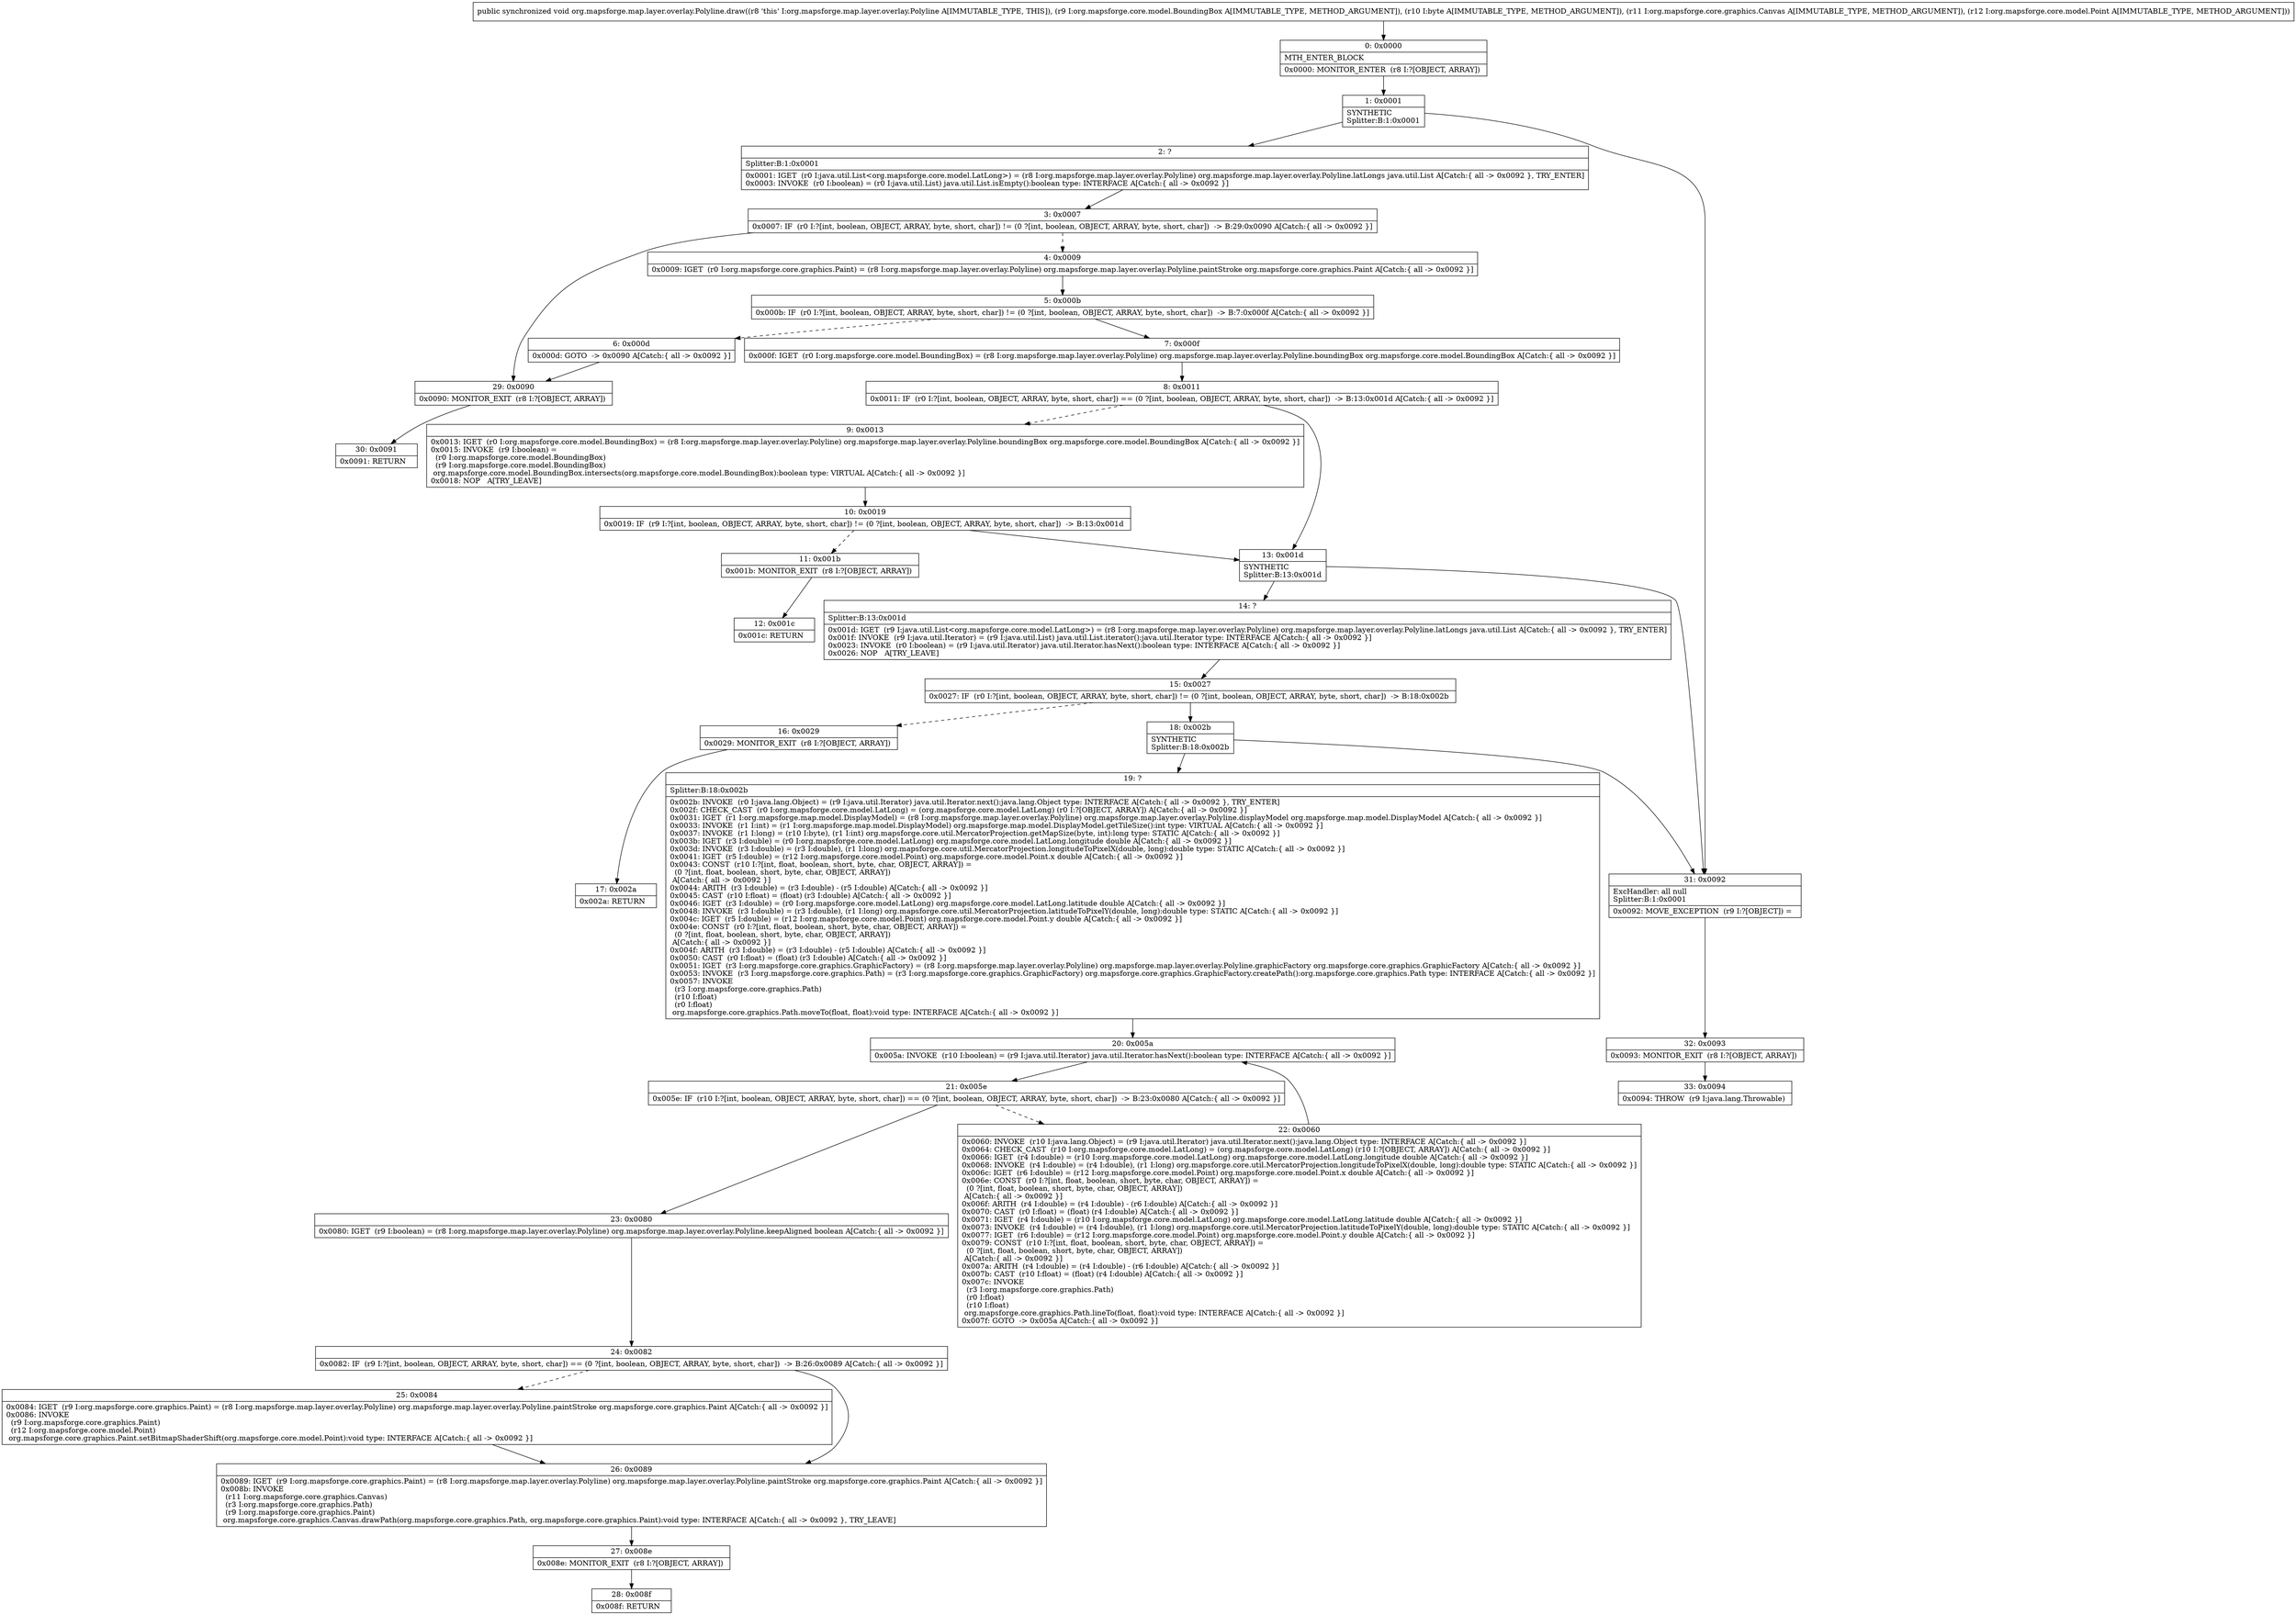 digraph "CFG fororg.mapsforge.map.layer.overlay.Polyline.draw(Lorg\/mapsforge\/core\/model\/BoundingBox;BLorg\/mapsforge\/core\/graphics\/Canvas;Lorg\/mapsforge\/core\/model\/Point;)V" {
Node_0 [shape=record,label="{0\:\ 0x0000|MTH_ENTER_BLOCK\l|0x0000: MONITOR_ENTER  (r8 I:?[OBJECT, ARRAY]) \l}"];
Node_1 [shape=record,label="{1\:\ 0x0001|SYNTHETIC\lSplitter:B:1:0x0001\l}"];
Node_2 [shape=record,label="{2\:\ ?|Splitter:B:1:0x0001\l|0x0001: IGET  (r0 I:java.util.List\<org.mapsforge.core.model.LatLong\>) = (r8 I:org.mapsforge.map.layer.overlay.Polyline) org.mapsforge.map.layer.overlay.Polyline.latLongs java.util.List A[Catch:\{ all \-\> 0x0092 \}, TRY_ENTER]\l0x0003: INVOKE  (r0 I:boolean) = (r0 I:java.util.List) java.util.List.isEmpty():boolean type: INTERFACE A[Catch:\{ all \-\> 0x0092 \}]\l}"];
Node_3 [shape=record,label="{3\:\ 0x0007|0x0007: IF  (r0 I:?[int, boolean, OBJECT, ARRAY, byte, short, char]) != (0 ?[int, boolean, OBJECT, ARRAY, byte, short, char])  \-\> B:29:0x0090 A[Catch:\{ all \-\> 0x0092 \}]\l}"];
Node_4 [shape=record,label="{4\:\ 0x0009|0x0009: IGET  (r0 I:org.mapsforge.core.graphics.Paint) = (r8 I:org.mapsforge.map.layer.overlay.Polyline) org.mapsforge.map.layer.overlay.Polyline.paintStroke org.mapsforge.core.graphics.Paint A[Catch:\{ all \-\> 0x0092 \}]\l}"];
Node_5 [shape=record,label="{5\:\ 0x000b|0x000b: IF  (r0 I:?[int, boolean, OBJECT, ARRAY, byte, short, char]) != (0 ?[int, boolean, OBJECT, ARRAY, byte, short, char])  \-\> B:7:0x000f A[Catch:\{ all \-\> 0x0092 \}]\l}"];
Node_6 [shape=record,label="{6\:\ 0x000d|0x000d: GOTO  \-\> 0x0090 A[Catch:\{ all \-\> 0x0092 \}]\l}"];
Node_7 [shape=record,label="{7\:\ 0x000f|0x000f: IGET  (r0 I:org.mapsforge.core.model.BoundingBox) = (r8 I:org.mapsforge.map.layer.overlay.Polyline) org.mapsforge.map.layer.overlay.Polyline.boundingBox org.mapsforge.core.model.BoundingBox A[Catch:\{ all \-\> 0x0092 \}]\l}"];
Node_8 [shape=record,label="{8\:\ 0x0011|0x0011: IF  (r0 I:?[int, boolean, OBJECT, ARRAY, byte, short, char]) == (0 ?[int, boolean, OBJECT, ARRAY, byte, short, char])  \-\> B:13:0x001d A[Catch:\{ all \-\> 0x0092 \}]\l}"];
Node_9 [shape=record,label="{9\:\ 0x0013|0x0013: IGET  (r0 I:org.mapsforge.core.model.BoundingBox) = (r8 I:org.mapsforge.map.layer.overlay.Polyline) org.mapsforge.map.layer.overlay.Polyline.boundingBox org.mapsforge.core.model.BoundingBox A[Catch:\{ all \-\> 0x0092 \}]\l0x0015: INVOKE  (r9 I:boolean) = \l  (r0 I:org.mapsforge.core.model.BoundingBox)\l  (r9 I:org.mapsforge.core.model.BoundingBox)\l org.mapsforge.core.model.BoundingBox.intersects(org.mapsforge.core.model.BoundingBox):boolean type: VIRTUAL A[Catch:\{ all \-\> 0x0092 \}]\l0x0018: NOP   A[TRY_LEAVE]\l}"];
Node_10 [shape=record,label="{10\:\ 0x0019|0x0019: IF  (r9 I:?[int, boolean, OBJECT, ARRAY, byte, short, char]) != (0 ?[int, boolean, OBJECT, ARRAY, byte, short, char])  \-\> B:13:0x001d \l}"];
Node_11 [shape=record,label="{11\:\ 0x001b|0x001b: MONITOR_EXIT  (r8 I:?[OBJECT, ARRAY]) \l}"];
Node_12 [shape=record,label="{12\:\ 0x001c|0x001c: RETURN   \l}"];
Node_13 [shape=record,label="{13\:\ 0x001d|SYNTHETIC\lSplitter:B:13:0x001d\l}"];
Node_14 [shape=record,label="{14\:\ ?|Splitter:B:13:0x001d\l|0x001d: IGET  (r9 I:java.util.List\<org.mapsforge.core.model.LatLong\>) = (r8 I:org.mapsforge.map.layer.overlay.Polyline) org.mapsforge.map.layer.overlay.Polyline.latLongs java.util.List A[Catch:\{ all \-\> 0x0092 \}, TRY_ENTER]\l0x001f: INVOKE  (r9 I:java.util.Iterator) = (r9 I:java.util.List) java.util.List.iterator():java.util.Iterator type: INTERFACE A[Catch:\{ all \-\> 0x0092 \}]\l0x0023: INVOKE  (r0 I:boolean) = (r9 I:java.util.Iterator) java.util.Iterator.hasNext():boolean type: INTERFACE A[Catch:\{ all \-\> 0x0092 \}]\l0x0026: NOP   A[TRY_LEAVE]\l}"];
Node_15 [shape=record,label="{15\:\ 0x0027|0x0027: IF  (r0 I:?[int, boolean, OBJECT, ARRAY, byte, short, char]) != (0 ?[int, boolean, OBJECT, ARRAY, byte, short, char])  \-\> B:18:0x002b \l}"];
Node_16 [shape=record,label="{16\:\ 0x0029|0x0029: MONITOR_EXIT  (r8 I:?[OBJECT, ARRAY]) \l}"];
Node_17 [shape=record,label="{17\:\ 0x002a|0x002a: RETURN   \l}"];
Node_18 [shape=record,label="{18\:\ 0x002b|SYNTHETIC\lSplitter:B:18:0x002b\l}"];
Node_19 [shape=record,label="{19\:\ ?|Splitter:B:18:0x002b\l|0x002b: INVOKE  (r0 I:java.lang.Object) = (r9 I:java.util.Iterator) java.util.Iterator.next():java.lang.Object type: INTERFACE A[Catch:\{ all \-\> 0x0092 \}, TRY_ENTER]\l0x002f: CHECK_CAST  (r0 I:org.mapsforge.core.model.LatLong) = (org.mapsforge.core.model.LatLong) (r0 I:?[OBJECT, ARRAY]) A[Catch:\{ all \-\> 0x0092 \}]\l0x0031: IGET  (r1 I:org.mapsforge.map.model.DisplayModel) = (r8 I:org.mapsforge.map.layer.overlay.Polyline) org.mapsforge.map.layer.overlay.Polyline.displayModel org.mapsforge.map.model.DisplayModel A[Catch:\{ all \-\> 0x0092 \}]\l0x0033: INVOKE  (r1 I:int) = (r1 I:org.mapsforge.map.model.DisplayModel) org.mapsforge.map.model.DisplayModel.getTileSize():int type: VIRTUAL A[Catch:\{ all \-\> 0x0092 \}]\l0x0037: INVOKE  (r1 I:long) = (r10 I:byte), (r1 I:int) org.mapsforge.core.util.MercatorProjection.getMapSize(byte, int):long type: STATIC A[Catch:\{ all \-\> 0x0092 \}]\l0x003b: IGET  (r3 I:double) = (r0 I:org.mapsforge.core.model.LatLong) org.mapsforge.core.model.LatLong.longitude double A[Catch:\{ all \-\> 0x0092 \}]\l0x003d: INVOKE  (r3 I:double) = (r3 I:double), (r1 I:long) org.mapsforge.core.util.MercatorProjection.longitudeToPixelX(double, long):double type: STATIC A[Catch:\{ all \-\> 0x0092 \}]\l0x0041: IGET  (r5 I:double) = (r12 I:org.mapsforge.core.model.Point) org.mapsforge.core.model.Point.x double A[Catch:\{ all \-\> 0x0092 \}]\l0x0043: CONST  (r10 I:?[int, float, boolean, short, byte, char, OBJECT, ARRAY]) = \l  (0 ?[int, float, boolean, short, byte, char, OBJECT, ARRAY])\l A[Catch:\{ all \-\> 0x0092 \}]\l0x0044: ARITH  (r3 I:double) = (r3 I:double) \- (r5 I:double) A[Catch:\{ all \-\> 0x0092 \}]\l0x0045: CAST  (r10 I:float) = (float) (r3 I:double) A[Catch:\{ all \-\> 0x0092 \}]\l0x0046: IGET  (r3 I:double) = (r0 I:org.mapsforge.core.model.LatLong) org.mapsforge.core.model.LatLong.latitude double A[Catch:\{ all \-\> 0x0092 \}]\l0x0048: INVOKE  (r3 I:double) = (r3 I:double), (r1 I:long) org.mapsforge.core.util.MercatorProjection.latitudeToPixelY(double, long):double type: STATIC A[Catch:\{ all \-\> 0x0092 \}]\l0x004c: IGET  (r5 I:double) = (r12 I:org.mapsforge.core.model.Point) org.mapsforge.core.model.Point.y double A[Catch:\{ all \-\> 0x0092 \}]\l0x004e: CONST  (r0 I:?[int, float, boolean, short, byte, char, OBJECT, ARRAY]) = \l  (0 ?[int, float, boolean, short, byte, char, OBJECT, ARRAY])\l A[Catch:\{ all \-\> 0x0092 \}]\l0x004f: ARITH  (r3 I:double) = (r3 I:double) \- (r5 I:double) A[Catch:\{ all \-\> 0x0092 \}]\l0x0050: CAST  (r0 I:float) = (float) (r3 I:double) A[Catch:\{ all \-\> 0x0092 \}]\l0x0051: IGET  (r3 I:org.mapsforge.core.graphics.GraphicFactory) = (r8 I:org.mapsforge.map.layer.overlay.Polyline) org.mapsforge.map.layer.overlay.Polyline.graphicFactory org.mapsforge.core.graphics.GraphicFactory A[Catch:\{ all \-\> 0x0092 \}]\l0x0053: INVOKE  (r3 I:org.mapsforge.core.graphics.Path) = (r3 I:org.mapsforge.core.graphics.GraphicFactory) org.mapsforge.core.graphics.GraphicFactory.createPath():org.mapsforge.core.graphics.Path type: INTERFACE A[Catch:\{ all \-\> 0x0092 \}]\l0x0057: INVOKE  \l  (r3 I:org.mapsforge.core.graphics.Path)\l  (r10 I:float)\l  (r0 I:float)\l org.mapsforge.core.graphics.Path.moveTo(float, float):void type: INTERFACE A[Catch:\{ all \-\> 0x0092 \}]\l}"];
Node_20 [shape=record,label="{20\:\ 0x005a|0x005a: INVOKE  (r10 I:boolean) = (r9 I:java.util.Iterator) java.util.Iterator.hasNext():boolean type: INTERFACE A[Catch:\{ all \-\> 0x0092 \}]\l}"];
Node_21 [shape=record,label="{21\:\ 0x005e|0x005e: IF  (r10 I:?[int, boolean, OBJECT, ARRAY, byte, short, char]) == (0 ?[int, boolean, OBJECT, ARRAY, byte, short, char])  \-\> B:23:0x0080 A[Catch:\{ all \-\> 0x0092 \}]\l}"];
Node_22 [shape=record,label="{22\:\ 0x0060|0x0060: INVOKE  (r10 I:java.lang.Object) = (r9 I:java.util.Iterator) java.util.Iterator.next():java.lang.Object type: INTERFACE A[Catch:\{ all \-\> 0x0092 \}]\l0x0064: CHECK_CAST  (r10 I:org.mapsforge.core.model.LatLong) = (org.mapsforge.core.model.LatLong) (r10 I:?[OBJECT, ARRAY]) A[Catch:\{ all \-\> 0x0092 \}]\l0x0066: IGET  (r4 I:double) = (r10 I:org.mapsforge.core.model.LatLong) org.mapsforge.core.model.LatLong.longitude double A[Catch:\{ all \-\> 0x0092 \}]\l0x0068: INVOKE  (r4 I:double) = (r4 I:double), (r1 I:long) org.mapsforge.core.util.MercatorProjection.longitudeToPixelX(double, long):double type: STATIC A[Catch:\{ all \-\> 0x0092 \}]\l0x006c: IGET  (r6 I:double) = (r12 I:org.mapsforge.core.model.Point) org.mapsforge.core.model.Point.x double A[Catch:\{ all \-\> 0x0092 \}]\l0x006e: CONST  (r0 I:?[int, float, boolean, short, byte, char, OBJECT, ARRAY]) = \l  (0 ?[int, float, boolean, short, byte, char, OBJECT, ARRAY])\l A[Catch:\{ all \-\> 0x0092 \}]\l0x006f: ARITH  (r4 I:double) = (r4 I:double) \- (r6 I:double) A[Catch:\{ all \-\> 0x0092 \}]\l0x0070: CAST  (r0 I:float) = (float) (r4 I:double) A[Catch:\{ all \-\> 0x0092 \}]\l0x0071: IGET  (r4 I:double) = (r10 I:org.mapsforge.core.model.LatLong) org.mapsforge.core.model.LatLong.latitude double A[Catch:\{ all \-\> 0x0092 \}]\l0x0073: INVOKE  (r4 I:double) = (r4 I:double), (r1 I:long) org.mapsforge.core.util.MercatorProjection.latitudeToPixelY(double, long):double type: STATIC A[Catch:\{ all \-\> 0x0092 \}]\l0x0077: IGET  (r6 I:double) = (r12 I:org.mapsforge.core.model.Point) org.mapsforge.core.model.Point.y double A[Catch:\{ all \-\> 0x0092 \}]\l0x0079: CONST  (r10 I:?[int, float, boolean, short, byte, char, OBJECT, ARRAY]) = \l  (0 ?[int, float, boolean, short, byte, char, OBJECT, ARRAY])\l A[Catch:\{ all \-\> 0x0092 \}]\l0x007a: ARITH  (r4 I:double) = (r4 I:double) \- (r6 I:double) A[Catch:\{ all \-\> 0x0092 \}]\l0x007b: CAST  (r10 I:float) = (float) (r4 I:double) A[Catch:\{ all \-\> 0x0092 \}]\l0x007c: INVOKE  \l  (r3 I:org.mapsforge.core.graphics.Path)\l  (r0 I:float)\l  (r10 I:float)\l org.mapsforge.core.graphics.Path.lineTo(float, float):void type: INTERFACE A[Catch:\{ all \-\> 0x0092 \}]\l0x007f: GOTO  \-\> 0x005a A[Catch:\{ all \-\> 0x0092 \}]\l}"];
Node_23 [shape=record,label="{23\:\ 0x0080|0x0080: IGET  (r9 I:boolean) = (r8 I:org.mapsforge.map.layer.overlay.Polyline) org.mapsforge.map.layer.overlay.Polyline.keepAligned boolean A[Catch:\{ all \-\> 0x0092 \}]\l}"];
Node_24 [shape=record,label="{24\:\ 0x0082|0x0082: IF  (r9 I:?[int, boolean, OBJECT, ARRAY, byte, short, char]) == (0 ?[int, boolean, OBJECT, ARRAY, byte, short, char])  \-\> B:26:0x0089 A[Catch:\{ all \-\> 0x0092 \}]\l}"];
Node_25 [shape=record,label="{25\:\ 0x0084|0x0084: IGET  (r9 I:org.mapsforge.core.graphics.Paint) = (r8 I:org.mapsforge.map.layer.overlay.Polyline) org.mapsforge.map.layer.overlay.Polyline.paintStroke org.mapsforge.core.graphics.Paint A[Catch:\{ all \-\> 0x0092 \}]\l0x0086: INVOKE  \l  (r9 I:org.mapsforge.core.graphics.Paint)\l  (r12 I:org.mapsforge.core.model.Point)\l org.mapsforge.core.graphics.Paint.setBitmapShaderShift(org.mapsforge.core.model.Point):void type: INTERFACE A[Catch:\{ all \-\> 0x0092 \}]\l}"];
Node_26 [shape=record,label="{26\:\ 0x0089|0x0089: IGET  (r9 I:org.mapsforge.core.graphics.Paint) = (r8 I:org.mapsforge.map.layer.overlay.Polyline) org.mapsforge.map.layer.overlay.Polyline.paintStroke org.mapsforge.core.graphics.Paint A[Catch:\{ all \-\> 0x0092 \}]\l0x008b: INVOKE  \l  (r11 I:org.mapsforge.core.graphics.Canvas)\l  (r3 I:org.mapsforge.core.graphics.Path)\l  (r9 I:org.mapsforge.core.graphics.Paint)\l org.mapsforge.core.graphics.Canvas.drawPath(org.mapsforge.core.graphics.Path, org.mapsforge.core.graphics.Paint):void type: INTERFACE A[Catch:\{ all \-\> 0x0092 \}, TRY_LEAVE]\l}"];
Node_27 [shape=record,label="{27\:\ 0x008e|0x008e: MONITOR_EXIT  (r8 I:?[OBJECT, ARRAY]) \l}"];
Node_28 [shape=record,label="{28\:\ 0x008f|0x008f: RETURN   \l}"];
Node_29 [shape=record,label="{29\:\ 0x0090|0x0090: MONITOR_EXIT  (r8 I:?[OBJECT, ARRAY]) \l}"];
Node_30 [shape=record,label="{30\:\ 0x0091|0x0091: RETURN   \l}"];
Node_31 [shape=record,label="{31\:\ 0x0092|ExcHandler: all null\lSplitter:B:1:0x0001\l|0x0092: MOVE_EXCEPTION  (r9 I:?[OBJECT]) =  \l}"];
Node_32 [shape=record,label="{32\:\ 0x0093|0x0093: MONITOR_EXIT  (r8 I:?[OBJECT, ARRAY]) \l}"];
Node_33 [shape=record,label="{33\:\ 0x0094|0x0094: THROW  (r9 I:java.lang.Throwable) \l}"];
MethodNode[shape=record,label="{public synchronized void org.mapsforge.map.layer.overlay.Polyline.draw((r8 'this' I:org.mapsforge.map.layer.overlay.Polyline A[IMMUTABLE_TYPE, THIS]), (r9 I:org.mapsforge.core.model.BoundingBox A[IMMUTABLE_TYPE, METHOD_ARGUMENT]), (r10 I:byte A[IMMUTABLE_TYPE, METHOD_ARGUMENT]), (r11 I:org.mapsforge.core.graphics.Canvas A[IMMUTABLE_TYPE, METHOD_ARGUMENT]), (r12 I:org.mapsforge.core.model.Point A[IMMUTABLE_TYPE, METHOD_ARGUMENT])) }"];
MethodNode -> Node_0;
Node_0 -> Node_1;
Node_1 -> Node_2;
Node_1 -> Node_31;
Node_2 -> Node_3;
Node_3 -> Node_4[style=dashed];
Node_3 -> Node_29;
Node_4 -> Node_5;
Node_5 -> Node_6[style=dashed];
Node_5 -> Node_7;
Node_6 -> Node_29;
Node_7 -> Node_8;
Node_8 -> Node_9[style=dashed];
Node_8 -> Node_13;
Node_9 -> Node_10;
Node_10 -> Node_11[style=dashed];
Node_10 -> Node_13;
Node_11 -> Node_12;
Node_13 -> Node_14;
Node_13 -> Node_31;
Node_14 -> Node_15;
Node_15 -> Node_16[style=dashed];
Node_15 -> Node_18;
Node_16 -> Node_17;
Node_18 -> Node_19;
Node_18 -> Node_31;
Node_19 -> Node_20;
Node_20 -> Node_21;
Node_21 -> Node_22[style=dashed];
Node_21 -> Node_23;
Node_22 -> Node_20;
Node_23 -> Node_24;
Node_24 -> Node_25[style=dashed];
Node_24 -> Node_26;
Node_25 -> Node_26;
Node_26 -> Node_27;
Node_27 -> Node_28;
Node_29 -> Node_30;
Node_31 -> Node_32;
Node_32 -> Node_33;
}

